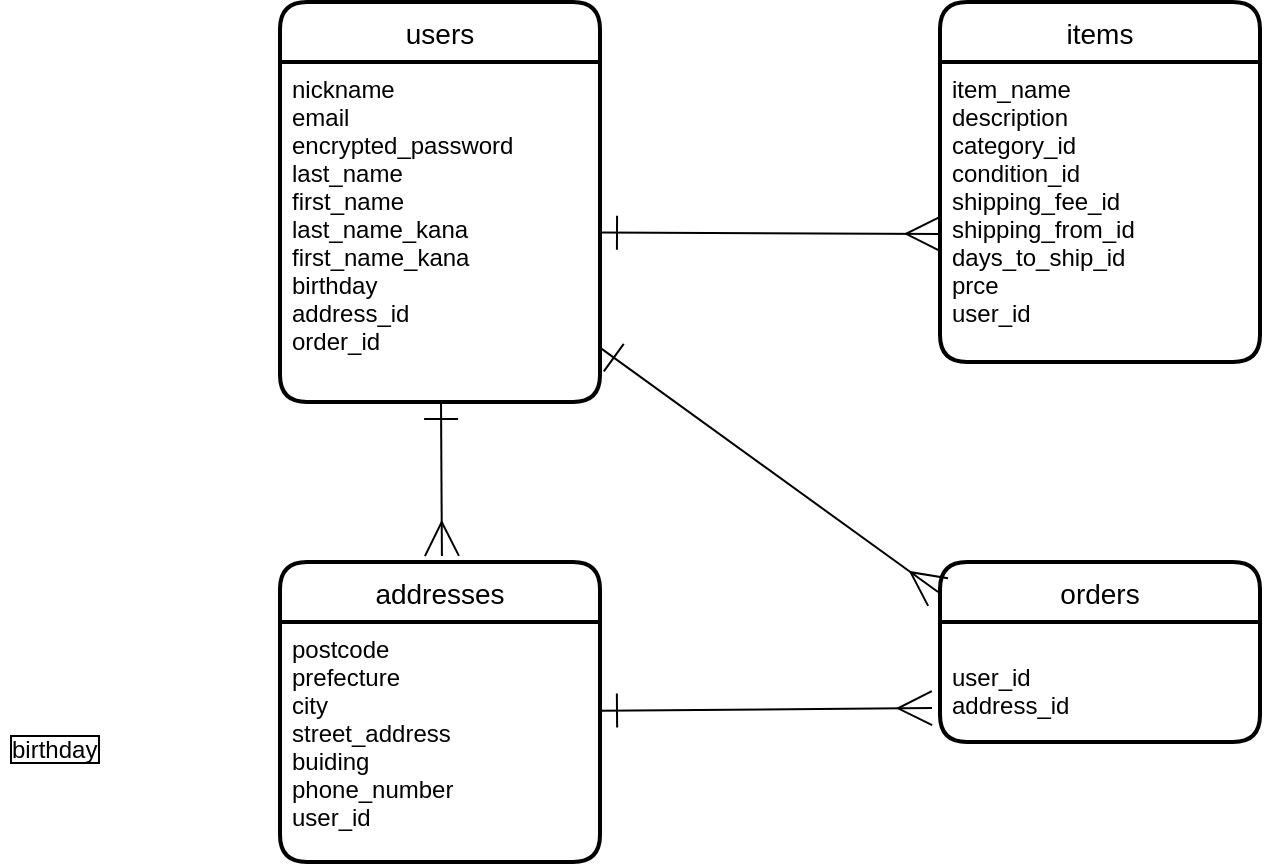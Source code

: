 <mxfile>
    <diagram id="4aUVHC74S00_cO-Cxm-3" name="ページ1">
        <mxGraphModel dx="1437" dy="654" grid="1" gridSize="10" guides="1" tooltips="1" connect="0" arrows="1" fold="1" page="1" pageScale="1" pageWidth="827" pageHeight="1169" math="0" shadow="0">
            <root>
                <mxCell id="0"/>
                <mxCell id="1" parent="0"/>
                <mxCell id="40" value="birthday" style="text;strokeColor=none;fillColor=none;spacingLeft=4;spacingRight=4;overflow=hidden;rotatable=0;points=[[0,0.5],[1,0.5]];portConstraint=eastwest;fontSize=12;labelBorderColor=default;" parent="1" vertex="1">
                    <mxGeometry x="-130" y="430" width="140" height="30" as="geometry"/>
                </mxCell>
                <mxCell id="85" value="users" style="swimlane;childLayout=stackLayout;horizontal=1;startSize=30;horizontalStack=0;rounded=1;fontSize=14;fontStyle=0;strokeWidth=2;resizeParent=0;resizeLast=1;shadow=0;dashed=0;align=center;" vertex="1" parent="1">
                    <mxGeometry x="10" y="70" width="160" height="200" as="geometry"/>
                </mxCell>
                <mxCell id="86" value="nickname&#10;email&#10;encrypted_password&#10;last_name&#10;first_name&#10;last_name_kana&#10;first_name_kana&#10;birthday&#10;address_id&#10;order_id" style="align=left;strokeColor=none;fillColor=none;spacingLeft=4;fontSize=12;verticalAlign=top;resizable=0;rotatable=0;part=1;" vertex="1" parent="85">
                    <mxGeometry y="30" width="160" height="170" as="geometry"/>
                </mxCell>
                <mxCell id="103" style="edgeStyle=none;html=1;entryX=-0.025;entryY=0.717;entryDx=0;entryDy=0;entryPerimeter=0;startArrow=ERone;startFill=0;endArrow=ERmany;endFill=0;startSize=15;endSize=15;" edge="1" parent="1" source="89" target="93">
                    <mxGeometry relative="1" as="geometry"/>
                </mxCell>
                <mxCell id="89" value="addresses" style="swimlane;childLayout=stackLayout;horizontal=1;startSize=30;horizontalStack=0;rounded=1;fontSize=14;fontStyle=0;strokeWidth=2;resizeParent=0;resizeLast=1;shadow=0;dashed=0;align=center;" vertex="1" parent="1">
                    <mxGeometry x="10" y="350" width="160" height="150" as="geometry"/>
                </mxCell>
                <mxCell id="90" value="postcode&#10;prefecture&#10;city&#10;street_address&#10;buiding&#10;phone_number&#10;user_id" style="align=left;strokeColor=none;fillColor=none;spacingLeft=4;fontSize=12;verticalAlign=top;resizable=0;rotatable=0;part=1;" vertex="1" parent="89">
                    <mxGeometry y="30" width="160" height="120" as="geometry"/>
                </mxCell>
                <mxCell id="92" value="orders" style="swimlane;childLayout=stackLayout;horizontal=1;startSize=30;horizontalStack=0;rounded=1;fontSize=14;fontStyle=0;strokeWidth=2;resizeParent=0;resizeLast=1;shadow=0;dashed=0;align=center;" vertex="1" parent="1">
                    <mxGeometry x="340" y="350" width="160" height="90" as="geometry"/>
                </mxCell>
                <mxCell id="93" value="&#10;user_id&#10;address_id" style="align=left;strokeColor=none;fillColor=none;spacingLeft=4;fontSize=12;verticalAlign=top;resizable=0;rotatable=0;part=1;" vertex="1" parent="92">
                    <mxGeometry y="30" width="160" height="60" as="geometry"/>
                </mxCell>
                <mxCell id="94" value="items" style="swimlane;childLayout=stackLayout;horizontal=1;startSize=30;horizontalStack=0;rounded=1;fontSize=14;fontStyle=0;strokeWidth=2;resizeParent=0;resizeLast=1;shadow=0;dashed=0;align=center;" vertex="1" parent="1">
                    <mxGeometry x="340" y="70" width="160" height="180" as="geometry"/>
                </mxCell>
                <mxCell id="95" value="item_name&#10;description&#10;category_id&#10;condition_id&#10;shipping_fee_id&#10;shipping_from_id&#10;days_to_ship_id&#10;prce&#10;user_id&#10;" style="align=left;strokeColor=none;fillColor=none;spacingLeft=4;fontSize=12;verticalAlign=top;resizable=0;rotatable=0;part=1;" vertex="1" parent="94">
                    <mxGeometry y="30" width="160" height="150" as="geometry"/>
                </mxCell>
                <mxCell id="96" style="edgeStyle=none;html=1;endArrow=ERmany;endFill=0;entryX=0;entryY=0.573;entryDx=0;entryDy=0;entryPerimeter=0;endSize=15;startSize=15;startArrow=ERone;startFill=0;" edge="1" parent="1" source="86" target="95">
                    <mxGeometry relative="1" as="geometry">
                        <mxPoint x="340" y="190" as="targetPoint"/>
                    </mxGeometry>
                </mxCell>
                <mxCell id="99" style="edgeStyle=none;html=1;entryX=-0.006;entryY=0.167;entryDx=0;entryDy=0;entryPerimeter=0;startArrow=ERone;startFill=0;endArrow=ERmany;endFill=0;startSize=15;endSize=15;" edge="1" parent="1" source="86" target="92">
                    <mxGeometry relative="1" as="geometry"/>
                </mxCell>
                <mxCell id="102" style="edgeStyle=none;html=1;startArrow=ERone;startFill=0;endArrow=ERmany;endFill=0;startSize=15;endSize=15;entryX=0.506;entryY=-0.02;entryDx=0;entryDy=0;entryPerimeter=0;" edge="1" parent="1" source="86" target="89">
                    <mxGeometry relative="1" as="geometry">
                        <mxPoint x="93" y="340" as="targetPoint"/>
                    </mxGeometry>
                </mxCell>
            </root>
        </mxGraphModel>
    </diagram>
</mxfile>